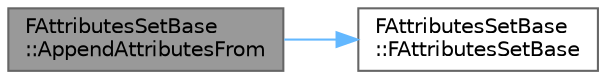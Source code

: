 digraph "FAttributesSetBase::AppendAttributesFrom"
{
 // INTERACTIVE_SVG=YES
 // LATEX_PDF_SIZE
  bgcolor="transparent";
  edge [fontname=Helvetica,fontsize=10,labelfontname=Helvetica,labelfontsize=10];
  node [fontname=Helvetica,fontsize=10,shape=box,height=0.2,width=0.4];
  rankdir="LR";
  Node1 [id="Node000001",label="FAttributesSetBase\l::AppendAttributesFrom",height=0.2,width=0.4,color="gray40", fillcolor="grey60", style="filled", fontcolor="black",tooltip=" "];
  Node1 -> Node2 [id="edge1_Node000001_Node000002",color="steelblue1",style="solid",tooltip=" "];
  Node2 [id="Node000002",label="FAttributesSetBase\l::FAttributesSetBase",height=0.2,width=0.4,color="grey40", fillcolor="white", style="filled",URL="$d7/dd3/classFAttributesSetBase.html#a0c63cfb0fb60ed793bfcb77fa56ed95b",tooltip="Constructor."];
}
